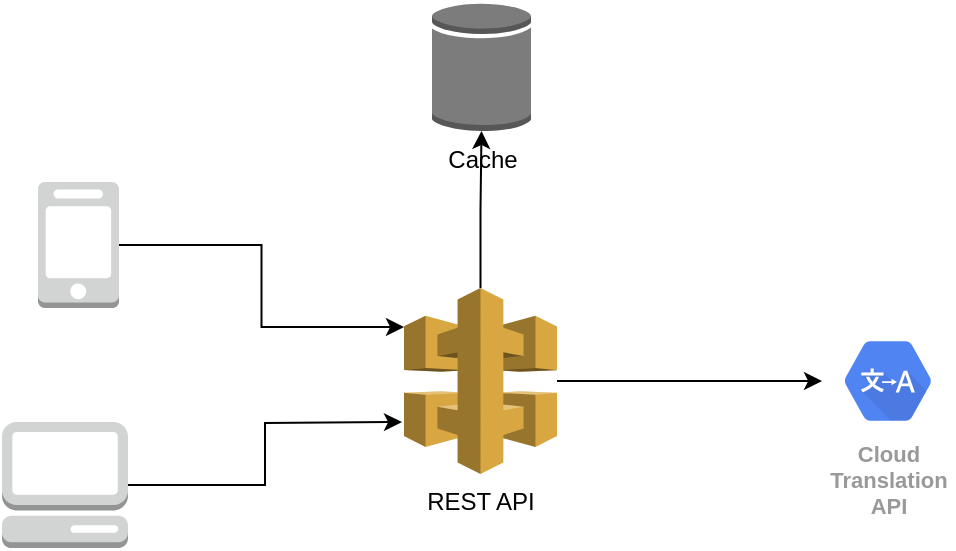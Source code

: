 <mxfile version="17.4.5" type="github"><diagram id="Ctb8atrKr-lSdn9V6sIk" name="Page-1"><mxGraphModel dx="786" dy="449" grid="1" gridSize="10" guides="1" tooltips="1" connect="1" arrows="1" fold="1" page="1" pageScale="1" pageWidth="827" pageHeight="1169" math="0" shadow="0"><root><mxCell id="0"/><mxCell id="1" parent="0"/><mxCell id="9-sKXbIfnFHoNNmiNe9U-22" style="edgeStyle=orthogonalEdgeStyle;rounded=0;orthogonalLoop=1;jettySize=auto;html=1;entryX=0;entryY=0.21;entryDx=0;entryDy=0;entryPerimeter=0;" parent="1" source="9-sKXbIfnFHoNNmiNe9U-18" target="9-sKXbIfnFHoNNmiNe9U-20" edge="1"><mxGeometry relative="1" as="geometry"/></mxCell><mxCell id="9-sKXbIfnFHoNNmiNe9U-18" value="" style="outlineConnect=0;dashed=0;verticalLabelPosition=bottom;verticalAlign=top;align=center;html=1;shape=mxgraph.aws3.mobile_client;fillColor=#D2D3D3;gradientColor=none;" parent="1" vertex="1"><mxGeometry x="108" y="230" width="40.5" height="63" as="geometry"/></mxCell><mxCell id="9-sKXbIfnFHoNNmiNe9U-21" style="edgeStyle=orthogonalEdgeStyle;rounded=0;orthogonalLoop=1;jettySize=auto;html=1;" parent="1" source="9-sKXbIfnFHoNNmiNe9U-19" edge="1"><mxGeometry relative="1" as="geometry"><mxPoint x="290" y="350" as="targetPoint"/></mxGeometry></mxCell><mxCell id="9-sKXbIfnFHoNNmiNe9U-19" value="" style="outlineConnect=0;dashed=0;verticalLabelPosition=bottom;verticalAlign=top;align=center;html=1;shape=mxgraph.aws3.management_console;fillColor=#D2D3D3;gradientColor=none;" parent="1" vertex="1"><mxGeometry x="90" y="350" width="63" height="63" as="geometry"/></mxCell><mxCell id="9-sKXbIfnFHoNNmiNe9U-24" style="edgeStyle=orthogonalEdgeStyle;rounded=0;orthogonalLoop=1;jettySize=auto;html=1;" parent="1" source="9-sKXbIfnFHoNNmiNe9U-20" target="9-sKXbIfnFHoNNmiNe9U-23" edge="1"><mxGeometry relative="1" as="geometry"/></mxCell><mxCell id="9-sKXbIfnFHoNNmiNe9U-26" style="edgeStyle=orthogonalEdgeStyle;rounded=0;orthogonalLoop=1;jettySize=auto;html=1;" parent="1" source="9-sKXbIfnFHoNNmiNe9U-20" target="9-sKXbIfnFHoNNmiNe9U-25" edge="1"><mxGeometry relative="1" as="geometry"/></mxCell><mxCell id="9-sKXbIfnFHoNNmiNe9U-20" value="REST API" style="outlineConnect=0;dashed=0;verticalLabelPosition=bottom;verticalAlign=top;align=center;html=1;shape=mxgraph.aws3.api_gateway;fillColor=#D9A741;gradientColor=none;" parent="1" vertex="1"><mxGeometry x="291" y="283" width="76.5" height="93" as="geometry"/></mxCell><mxCell id="9-sKXbIfnFHoNNmiNe9U-23" value="Cloud&#xA;Translation&#xA;API" style="sketch=0;html=1;fillColor=#5184F3;strokeColor=none;verticalAlign=top;labelPosition=center;verticalLabelPosition=bottom;align=center;spacingTop=-6;fontSize=11;fontStyle=1;fontColor=#999999;shape=mxgraph.gcp2.hexIcon;prIcon=cloud_translation_api" parent="1" vertex="1"><mxGeometry x="500" y="300.25" width="66" height="58.5" as="geometry"/></mxCell><mxCell id="9-sKXbIfnFHoNNmiNe9U-25" value="Cache" style="outlineConnect=0;dashed=0;verticalLabelPosition=bottom;verticalAlign=top;align=center;html=1;shape=mxgraph.aws3.generic_database;fillColor=#7D7C7C;gradientColor=none;" parent="1" vertex="1"><mxGeometry x="305" y="140" width="49.5" height="64.5" as="geometry"/></mxCell></root></mxGraphModel></diagram></mxfile>